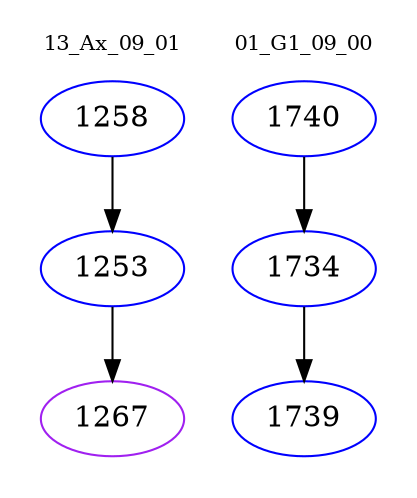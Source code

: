 digraph{
subgraph cluster_0 {
color = white
label = "13_Ax_09_01";
fontsize=10;
T0_1258 [label="1258", color="blue"]
T0_1258 -> T0_1253 [color="black"]
T0_1253 [label="1253", color="blue"]
T0_1253 -> T0_1267 [color="black"]
T0_1267 [label="1267", color="purple"]
}
subgraph cluster_1 {
color = white
label = "01_G1_09_00";
fontsize=10;
T1_1740 [label="1740", color="blue"]
T1_1740 -> T1_1734 [color="black"]
T1_1734 [label="1734", color="blue"]
T1_1734 -> T1_1739 [color="black"]
T1_1739 [label="1739", color="blue"]
}
}
